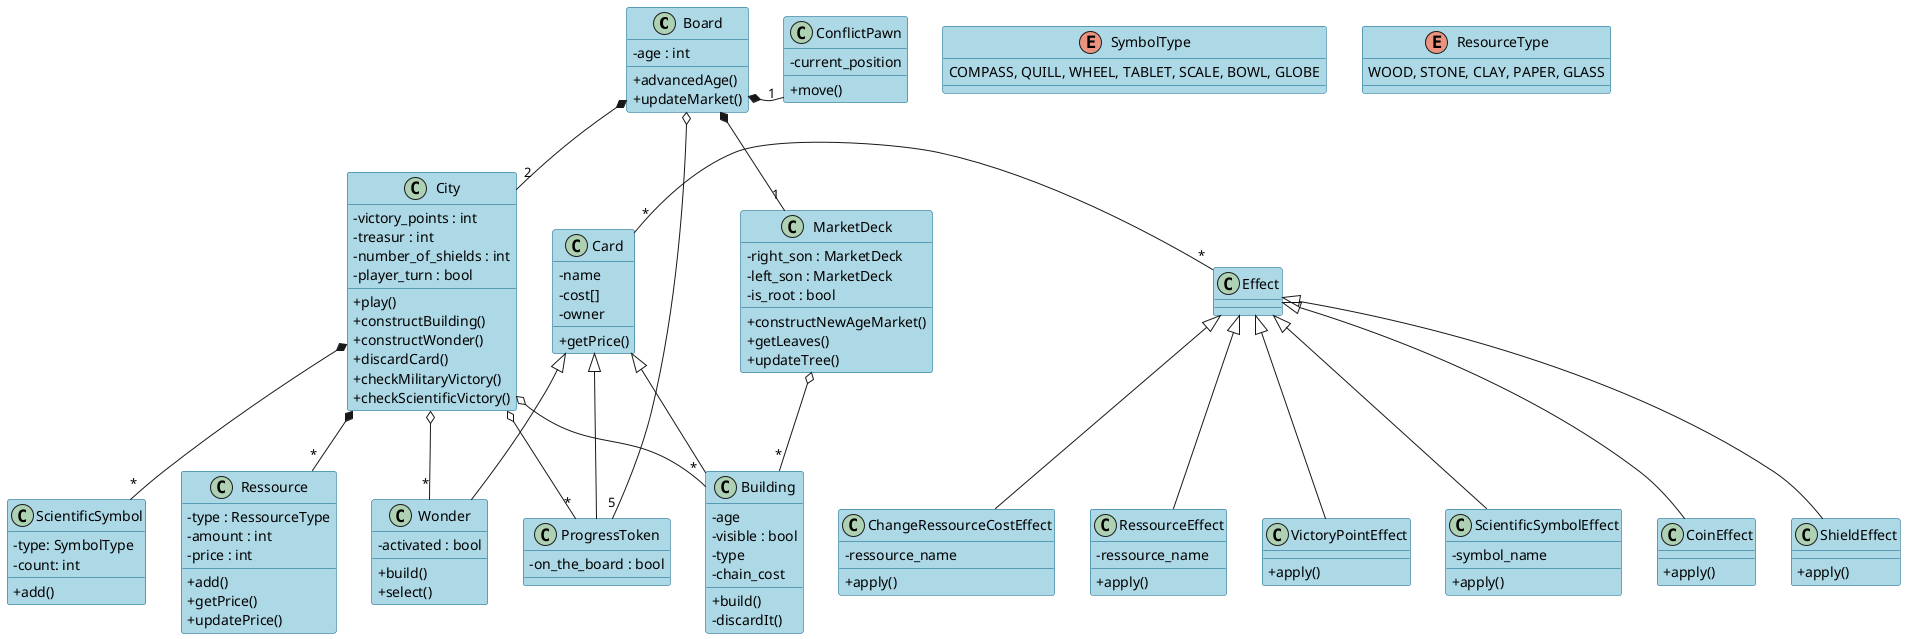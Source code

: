 @startuml
!define MyBackgroundColor #lightblue
!define MyBorderColor #005f87

skinparam class {
  BackgroundColor MyBackgroundColor
  BorderColor MyBorderColor
}
skinparam classAttributeIconSize 0


class Board {
  -age : int
  +advancedAge()
  +updateMarket()
}

class City{
  -victory_points : int
  -treasur : int
  -number_of_shields : int
  -player_turn : bool
  +play()
  +constructBuilding()
  +constructWonder()
  +discardCard()
  +checkMilitaryVictory()
  +checkScientificVictory()
}

class ScientificSymbol{
  -type: SymbolType
  -count: int 
  
  +add()
}

class Card{
  -name
  -cost[]
  -owner
  
  +getPrice()
} 



class Building{
  -age
  -visible : bool
  -type
  -chain_cost
  
  +build()
  -discardIt()
  
  
}

class Wonder{
  -activated : bool
  
  +build()
  +select()
}

class ProgressToken{
  -on_the_board : bool
}

class ConflictPawn{
  -current_position
  
  +move()
}

class MarketDeck{
  -right_son : MarketDeck
  -left_son : MarketDeck
  -is_root : bool
  
  +constructNewAgeMarket()
  +getLeaves()
  +updateTree()
}

class Ressource{
  -type : RessourceType
  -amount : int
  -price : int
  
  +add()
  +getPrice()
  +updatePrice()
}

class RessourceEffect{
  -ressource_name
  +apply()
}

class VictoryPointEffect{
  +apply()
}

class ScientificSymbolEffect{
  -symbol_name
  +apply()
}

class CoinEffect{
  +apply()
}

class ShieldEffect{
  +apply()
}


class ChangeRessourceCostEffect{
  -ressource_name
  +apply()
}

enum SymbolType {
    COMPASS, QUILL, WHEEL, TABLET, SCALE, BOWL, GLOBE
}

enum ResourceType {
    WOOD, STONE, CLAY, PAPER, GLASS
}

Board *-- "2" City
Board o-- "5" ProgressToken 
Board *-- "1" MarketDeck
Board *-- "1" ConflictPawn

MarketDeck o-- "*" Building

Effect <|--  RessourceEffect
Effect <|--  CoinEffect
Effect <|--  VictoryPointEffect
Effect <|--  ScientificSymbolEffect
Effect <|--  ShieldEffect
Effect <|--  ChangeRessourceCostEffect

Card "*" --- "*" Effect
Card <|-- Building
Card <|-- Wonder
Card <|-- ProgressToken

City o-- "*" Building
City o-- "*" Wonder
City o-- "*" ProgressToken
City *-- "*" ScientificSymbol
City *-- "*" Ressource

Card -[hidden]> Effect
ConflictPawn -[hidden]> Board
@enduml
